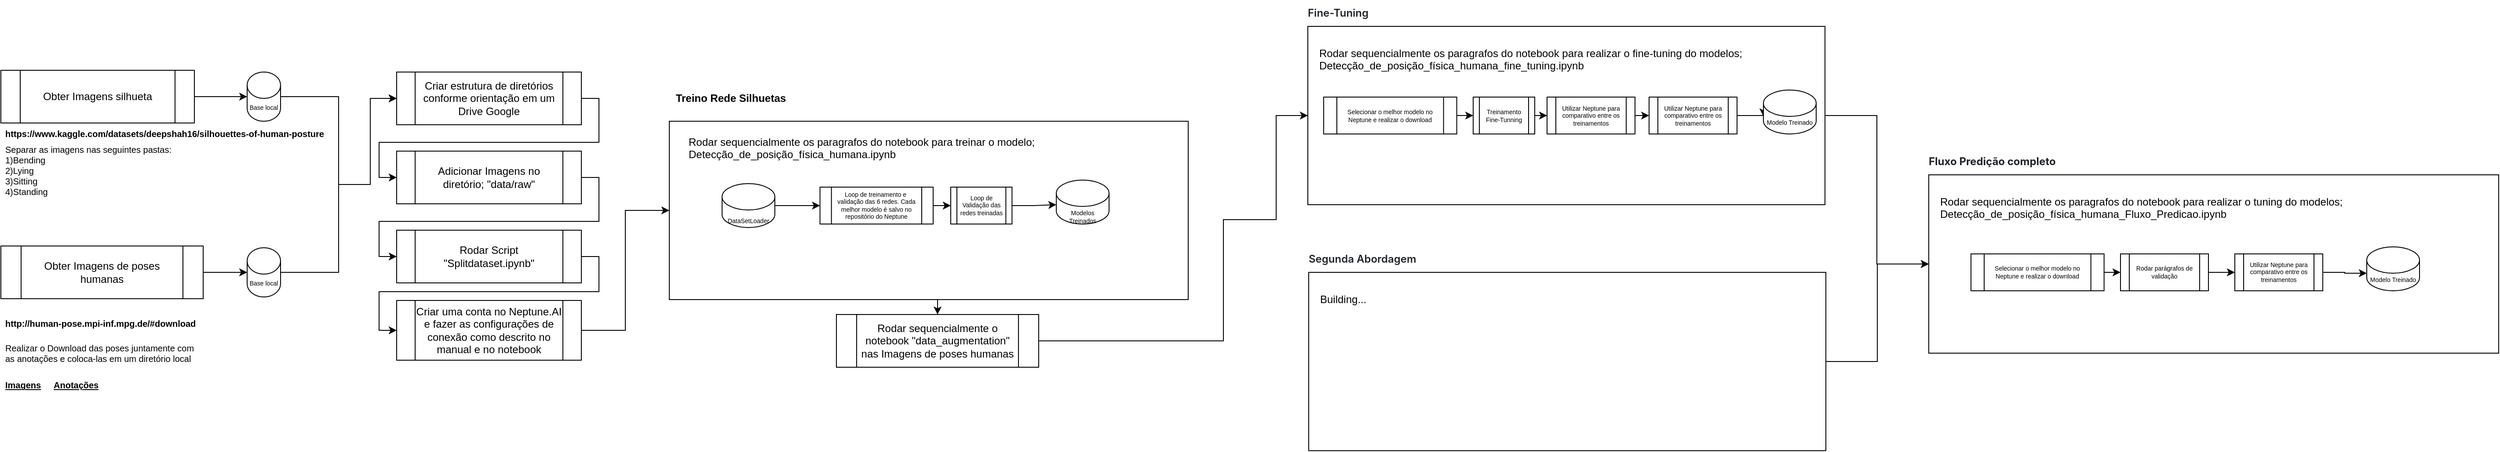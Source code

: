 <mxfile version="21.3.0" type="github" pages="2">
  <diagram id="-KC26STIBj3t9MYH2vu2" name="Workflow">
    <mxGraphModel dx="2171" dy="916" grid="1" gridSize="10" guides="1" tooltips="1" connect="1" arrows="1" fold="1" page="1" pageScale="1" pageWidth="850" pageHeight="1100" math="0" shadow="0">
      <root>
        <mxCell id="0" />
        <mxCell id="1" parent="0" />
        <mxCell id="8u5Newi8nys6xHAhAptd-28" style="edgeStyle=orthogonalEdgeStyle;rounded=0;orthogonalLoop=1;jettySize=auto;html=1;exitX=0.5;exitY=1;exitDx=0;exitDy=0;entryX=0.5;entryY=0;entryDx=0;entryDy=0;" edge="1" parent="1" source="8u5Newi8nys6xHAhAptd-10" target="8u5Newi8nys6xHAhAptd-14">
          <mxGeometry relative="1" as="geometry" />
        </mxCell>
        <mxCell id="8u5Newi8nys6xHAhAptd-10" value="" style="rounded=0;whiteSpace=wrap;html=1;" vertex="1" parent="1">
          <mxGeometry x="810" y="188" width="590" height="203" as="geometry" />
        </mxCell>
        <mxCell id="IXbX5ewmI5MATIdYdqmd-19" style="edgeStyle=orthogonalEdgeStyle;rounded=0;orthogonalLoop=1;jettySize=auto;html=1;exitX=1;exitY=0.5;exitDx=0;exitDy=0;" edge="1" parent="1" source="IXbX5ewmI5MATIdYdqmd-11" target="IXbX5ewmI5MATIdYdqmd-18">
          <mxGeometry relative="1" as="geometry" />
        </mxCell>
        <mxCell id="IXbX5ewmI5MATIdYdqmd-11" value="Obter Imagens silhueta" style="shape=process;whiteSpace=wrap;html=1;backgroundOutline=1;" vertex="1" parent="1">
          <mxGeometry x="50" y="130" width="220" height="60" as="geometry" />
        </mxCell>
        <mxCell id="IXbX5ewmI5MATIdYdqmd-12" value="&lt;h1 style=&quot;font-size: 10px;&quot;&gt;https://www.kaggle.com/datasets/deepshah16/silhouettes-of-human-posture&lt;br style=&quot;font-size: 10px;&quot;&gt;&lt;/h1&gt;&lt;div&gt;Separar as imagens nas seguintes pastas:&lt;/div&gt;&lt;div style=&quot;&quot;&gt;1)Bending&lt;/div&gt;&lt;div style=&quot;&quot;&gt;2)Lying&lt;/div&gt;&lt;div style=&quot;&quot;&gt;3)Sitting&lt;/div&gt;&lt;div style=&quot;&quot;&gt;4)Standing&lt;/div&gt;" style="text;html=1;strokeColor=none;fillColor=none;spacing=5;spacingTop=-20;whiteSpace=wrap;overflow=hidden;rounded=0;fontSize=10;" vertex="1" parent="1">
          <mxGeometry x="50" y="200" width="380" height="110" as="geometry" />
        </mxCell>
        <mxCell id="IXbX5ewmI5MATIdYdqmd-17" style="edgeStyle=orthogonalEdgeStyle;rounded=0;orthogonalLoop=1;jettySize=auto;html=1;entryX=0;entryY=0.5;entryDx=0;entryDy=0;entryPerimeter=0;" edge="1" parent="1" source="IXbX5ewmI5MATIdYdqmd-13" target="IXbX5ewmI5MATIdYdqmd-5">
          <mxGeometry relative="1" as="geometry" />
        </mxCell>
        <mxCell id="IXbX5ewmI5MATIdYdqmd-13" value="Obter Imagens de poses humanas" style="shape=process;whiteSpace=wrap;html=1;backgroundOutline=1;" vertex="1" parent="1">
          <mxGeometry x="50" y="330" width="230" height="60" as="geometry" />
        </mxCell>
        <mxCell id="IXbX5ewmI5MATIdYdqmd-14" value="&lt;h1 style=&quot;&quot;&gt;&lt;font style=&quot;font-size: 10px;&quot;&gt;http://human-pose.mpi-inf.mpg.de/#download&lt;/font&gt;&lt;/h1&gt;&lt;div style=&quot;&quot;&gt;Realizar o Download das poses juntamente com as anotações e coloca-las em um diretório local&lt;/div&gt;" style="text;html=1;strokeColor=none;fillColor=none;spacing=5;spacingTop=-20;whiteSpace=wrap;overflow=hidden;rounded=0;fontSize=10;" vertex="1" parent="1">
          <mxGeometry x="50" y="400" width="230" height="110" as="geometry" />
        </mxCell>
        <mxCell id="8u5Newi8nys6xHAhAptd-46" style="edgeStyle=orthogonalEdgeStyle;rounded=0;orthogonalLoop=1;jettySize=auto;html=1;exitX=1;exitY=0.5;exitDx=0;exitDy=0;entryX=0;entryY=0.5;entryDx=0;entryDy=0;" edge="1" parent="1" source="IXbX5ewmI5MATIdYdqmd-1" target="8u5Newi8nys6xHAhAptd-43">
          <mxGeometry relative="1" as="geometry" />
        </mxCell>
        <mxCell id="IXbX5ewmI5MATIdYdqmd-1" value="Loop de treinamento e&amp;nbsp; validação das 6 redes. Cada melhor modelo é salvo no repositório do Neptune" style="shape=process;whiteSpace=wrap;html=1;backgroundOutline=1;fontSize=7;" vertex="1" parent="1">
          <mxGeometry x="981.33" y="263" width="128.67" height="42" as="geometry" />
        </mxCell>
        <mxCell id="8u5Newi8nys6xHAhAptd-45" style="edgeStyle=orthogonalEdgeStyle;rounded=0;orthogonalLoop=1;jettySize=auto;html=1;exitX=1;exitY=0.5;exitDx=0;exitDy=0;exitPerimeter=0;entryX=0;entryY=0.5;entryDx=0;entryDy=0;" edge="1" parent="1" source="IXbX5ewmI5MATIdYdqmd-3" target="IXbX5ewmI5MATIdYdqmd-1">
          <mxGeometry relative="1" as="geometry" />
        </mxCell>
        <mxCell id="IXbX5ewmI5MATIdYdqmd-3" value="&lt;br&gt;DataSetLoader" style="shape=cylinder3;whiteSpace=wrap;html=1;boundedLbl=1;backgroundOutline=1;size=15;fontSize=7;" vertex="1" parent="1">
          <mxGeometry x="870" y="259" width="60" height="50" as="geometry" />
        </mxCell>
        <mxCell id="8u5Newi8nys6xHAhAptd-7" style="edgeStyle=orthogonalEdgeStyle;rounded=0;orthogonalLoop=1;jettySize=auto;html=1;entryX=0;entryY=0.5;entryDx=0;entryDy=0;" edge="1" parent="1" source="IXbX5ewmI5MATIdYdqmd-5" target="IXbX5ewmI5MATIdYdqmd-21">
          <mxGeometry relative="1" as="geometry">
            <Array as="points">
              <mxPoint x="434" y="360" />
              <mxPoint x="434" y="260" />
              <mxPoint x="470" y="260" />
              <mxPoint x="470" y="162" />
            </Array>
          </mxGeometry>
        </mxCell>
        <mxCell id="IXbX5ewmI5MATIdYdqmd-5" value="Base local" style="shape=cylinder3;whiteSpace=wrap;html=1;boundedLbl=1;backgroundOutline=1;size=15;fontSize=7;" vertex="1" parent="1">
          <mxGeometry x="330" y="332" width="38" height="56" as="geometry" />
        </mxCell>
        <mxCell id="8u5Newi8nys6xHAhAptd-6" style="edgeStyle=orthogonalEdgeStyle;rounded=0;orthogonalLoop=1;jettySize=auto;html=1;entryX=0;entryY=0.5;entryDx=0;entryDy=0;" edge="1" parent="1" source="IXbX5ewmI5MATIdYdqmd-18" target="IXbX5ewmI5MATIdYdqmd-21">
          <mxGeometry relative="1" as="geometry">
            <Array as="points">
              <mxPoint x="434" y="160" />
              <mxPoint x="434" y="260" />
              <mxPoint x="470" y="260" />
              <mxPoint x="470" y="162" />
            </Array>
          </mxGeometry>
        </mxCell>
        <mxCell id="IXbX5ewmI5MATIdYdqmd-18" value="Base local" style="shape=cylinder3;whiteSpace=wrap;html=1;boundedLbl=1;backgroundOutline=1;size=15;fontSize=7;" vertex="1" parent="1">
          <mxGeometry x="330" y="132" width="38" height="56" as="geometry" />
        </mxCell>
        <mxCell id="8u5Newi8nys6xHAhAptd-8" style="edgeStyle=orthogonalEdgeStyle;rounded=0;orthogonalLoop=1;jettySize=auto;html=1;exitX=1;exitY=0.5;exitDx=0;exitDy=0;entryX=0;entryY=0.5;entryDx=0;entryDy=0;" edge="1" parent="1" source="IXbX5ewmI5MATIdYdqmd-21" target="IXbX5ewmI5MATIdYdqmd-24">
          <mxGeometry relative="1" as="geometry" />
        </mxCell>
        <UserObject label="Criar estrutura de diretórios conforme orientação em um Drive Google" link="https://github.com/OctavioGuaschi/IA901-2023S1/blob/main/templates/ia901-E2-instrucoes.md" linkTarget="_blank" id="IXbX5ewmI5MATIdYdqmd-21">
          <mxCell style="shape=process;whiteSpace=wrap;html=1;backgroundOutline=1;" vertex="1" parent="1">
            <mxGeometry x="500" y="132" width="210" height="60" as="geometry" />
          </mxCell>
        </UserObject>
        <mxCell id="8u5Newi8nys6xHAhAptd-9" style="edgeStyle=orthogonalEdgeStyle;rounded=0;orthogonalLoop=1;jettySize=auto;html=1;exitX=1;exitY=0.5;exitDx=0;exitDy=0;entryX=0;entryY=0.5;entryDx=0;entryDy=0;" edge="1" parent="1" source="IXbX5ewmI5MATIdYdqmd-24" target="8u5Newi8nys6xHAhAptd-4">
          <mxGeometry relative="1" as="geometry" />
        </mxCell>
        <UserObject label="Adicionar Imagens no diretório; &quot;data/raw&quot;" link="https://github.com/OctavioGuaschi/IA901-2023S1/blob/main/templates/ia901-E2-instrucoes.md" linkTarget="_blank" id="IXbX5ewmI5MATIdYdqmd-24">
          <mxCell style="shape=process;whiteSpace=wrap;html=1;backgroundOutline=1;" vertex="1" parent="1">
            <mxGeometry x="500" y="222" width="210" height="60" as="geometry" />
          </mxCell>
        </UserObject>
        <UserObject label="&lt;h1 style=&quot;&quot;&gt;&lt;span style=&quot;font-size: 10px;&quot;&gt;&lt;u&gt;Imagens&lt;/u&gt;&lt;/span&gt;&lt;/h1&gt;" link="https://datasets.d2.mpi-inf.mpg.de/andriluka14cvpr/mpii_human_pose_v1.tar.gz" linkTarget="_blank" id="8u5Newi8nys6xHAhAptd-1">
          <mxCell style="text;html=1;strokeColor=none;fillColor=none;spacing=5;spacingTop=-20;whiteSpace=wrap;overflow=hidden;rounded=0;fontSize=10;" vertex="1" parent="1">
            <mxGeometry x="50" y="470" width="50" height="30" as="geometry" />
          </mxCell>
        </UserObject>
        <UserObject label="&lt;h1 style=&quot;&quot;&gt;&lt;span style=&quot;font-size: 10px;&quot;&gt;&lt;u&gt;Anotações&lt;/u&gt;&lt;/span&gt;&lt;/h1&gt;" link="https://datasets.d2.mpi-inf.mpg.de/andriluka14cvpr/mpii_human_pose_v1_u12_2.zip" linkTarget="_blank" id="8u5Newi8nys6xHAhAptd-2">
          <mxCell style="text;html=1;strokeColor=none;fillColor=none;spacing=5;spacingTop=-20;whiteSpace=wrap;overflow=hidden;rounded=0;fontSize=10;" vertex="1" parent="1">
            <mxGeometry x="105" y="470" width="60" height="30" as="geometry" />
          </mxCell>
        </UserObject>
        <mxCell id="8u5Newi8nys6xHAhAptd-12" style="edgeStyle=orthogonalEdgeStyle;rounded=0;orthogonalLoop=1;jettySize=auto;html=1;entryX=0;entryY=0.5;entryDx=0;entryDy=0;exitX=1;exitY=0.5;exitDx=0;exitDy=0;" edge="1" parent="1" source="8u5Newi8nys6xHAhAptd-32" target="8u5Newi8nys6xHAhAptd-10">
          <mxGeometry relative="1" as="geometry">
            <mxPoint x="880" y="270" as="targetPoint" />
          </mxGeometry>
        </mxCell>
        <mxCell id="8u5Newi8nys6xHAhAptd-33" style="edgeStyle=orthogonalEdgeStyle;rounded=0;orthogonalLoop=1;jettySize=auto;html=1;entryX=0;entryY=0.5;entryDx=0;entryDy=0;exitX=1;exitY=0.5;exitDx=0;exitDy=0;" edge="1" parent="1" source="8u5Newi8nys6xHAhAptd-4" target="8u5Newi8nys6xHAhAptd-32">
          <mxGeometry relative="1" as="geometry">
            <Array as="points">
              <mxPoint x="730" y="342" />
              <mxPoint x="730" y="382" />
              <mxPoint x="480" y="382" />
              <mxPoint x="480" y="426" />
            </Array>
          </mxGeometry>
        </mxCell>
        <UserObject label="Rodar Script &quot;Splitdataset.ipynb&quot;" link="https://github.com/OctavioGuaschi/IA901-2023S1/blob/main/projetos/Human_physical_position_detection/notebooks/Splitdataset.ipynb" id="8u5Newi8nys6xHAhAptd-4">
          <mxCell style="shape=process;whiteSpace=wrap;html=1;backgroundOutline=1;" vertex="1" parent="1">
            <mxGeometry x="500" y="312" width="210" height="60" as="geometry" />
          </mxCell>
        </UserObject>
        <mxCell id="8u5Newi8nys6xHAhAptd-11" value="Rodar sequencialmente os paragrafos do notebook para treinar o modelo; Detecção_de_posição_física_humana.ipynb" style="text;whiteSpace=wrap;html=1;" vertex="1" parent="1">
          <mxGeometry x="830" y="198" width="420" height="40" as="geometry" />
        </mxCell>
        <mxCell id="8u5Newi8nys6xHAhAptd-65" style="edgeStyle=orthogonalEdgeStyle;rounded=0;orthogonalLoop=1;jettySize=auto;html=1;exitX=1;exitY=0.5;exitDx=0;exitDy=0;entryX=0;entryY=0.5;entryDx=0;entryDy=0;" edge="1" parent="1" source="8u5Newi8nys6xHAhAptd-14" target="8u5Newi8nys6xHAhAptd-19">
          <mxGeometry relative="1" as="geometry">
            <Array as="points">
              <mxPoint x="1440" y="438" />
              <mxPoint x="1440" y="300" />
              <mxPoint x="1500" y="300" />
              <mxPoint x="1500" y="181" />
            </Array>
          </mxGeometry>
        </mxCell>
        <mxCell id="8u5Newi8nys6xHAhAptd-14" value="Rodar sequencialmente o notebook &quot;data_augmentation&quot; nas Imagens de poses humanas" style="shape=process;whiteSpace=wrap;html=1;backgroundOutline=1;" vertex="1" parent="1">
          <mxGeometry x="1000" y="408" width="230" height="60" as="geometry" />
        </mxCell>
        <mxCell id="8u5Newi8nys6xHAhAptd-64" style="edgeStyle=orthogonalEdgeStyle;rounded=0;orthogonalLoop=1;jettySize=auto;html=1;exitX=1;exitY=0.5;exitDx=0;exitDy=0;entryX=0;entryY=0.5;entryDx=0;entryDy=0;" edge="1" parent="1" source="8u5Newi8nys6xHAhAptd-19" target="8u5Newi8nys6xHAhAptd-52">
          <mxGeometry relative="1" as="geometry" />
        </mxCell>
        <mxCell id="8u5Newi8nys6xHAhAptd-19" value="" style="rounded=0;whiteSpace=wrap;html=1;" vertex="1" parent="1">
          <mxGeometry x="1536" y="80" width="588" height="203" as="geometry" />
        </mxCell>
        <mxCell id="8u5Newi8nys6xHAhAptd-38" style="edgeStyle=orthogonalEdgeStyle;rounded=0;orthogonalLoop=1;jettySize=auto;html=1;exitX=1;exitY=0.5;exitDx=0;exitDy=0;entryX=0;entryY=0.5;entryDx=0;entryDy=0;" edge="1" parent="1" source="8u5Newi8nys6xHAhAptd-20" target="8u5Newi8nys6xHAhAptd-21">
          <mxGeometry relative="1" as="geometry" />
        </mxCell>
        <mxCell id="8u5Newi8nys6xHAhAptd-20" value="Selecionar o melhor modelo no Neptune e realizar o download" style="shape=process;whiteSpace=wrap;html=1;backgroundOutline=1;fontSize=7;" vertex="1" parent="1">
          <mxGeometry x="1554" y="160.5" width="151.33" height="42" as="geometry" />
        </mxCell>
        <mxCell id="8u5Newi8nys6xHAhAptd-39" style="edgeStyle=orthogonalEdgeStyle;rounded=0;orthogonalLoop=1;jettySize=auto;html=1;exitX=1;exitY=0.5;exitDx=0;exitDy=0;entryX=0;entryY=0.5;entryDx=0;entryDy=0;" edge="1" parent="1" source="8u5Newi8nys6xHAhAptd-21" target="8u5Newi8nys6xHAhAptd-36">
          <mxGeometry relative="1" as="geometry" />
        </mxCell>
        <mxCell id="8u5Newi8nys6xHAhAptd-21" value="Treinamento Fine-Tunning" style="shape=process;whiteSpace=wrap;html=1;backgroundOutline=1;fontSize=7;" vertex="1" parent="1">
          <mxGeometry x="1724" y="160.5" width="70" height="42" as="geometry" />
        </mxCell>
        <mxCell id="8u5Newi8nys6xHAhAptd-27" value="Rodar sequencialmente os paragrafos do notebook para realizar o fine-tuning do modelos;&amp;nbsp;&lt;br&gt;Detecção_de_posição_física_humana_fine_tuning.ipynb" style="text;whiteSpace=wrap;html=1;" vertex="1" parent="1">
          <mxGeometry x="1547" y="96.5" width="540" height="40" as="geometry" />
        </mxCell>
        <mxCell id="8u5Newi8nys6xHAhAptd-31" value="&lt;b&gt;Treino Rede Silhuetas&lt;/b&gt;" style="text;html=1;strokeColor=none;fillColor=none;align=center;verticalAlign=middle;whiteSpace=wrap;rounded=0;" vertex="1" parent="1">
          <mxGeometry x="810" y="147" width="140" height="30" as="geometry" />
        </mxCell>
        <UserObject label="Criar uma conta no Neptune.AI e fazer as configurações de conexão como descrito no manual e no notebook" link="https://docs.neptune.ai/integrations/pytorch/" id="8u5Newi8nys6xHAhAptd-32">
          <mxCell style="shape=process;whiteSpace=wrap;html=1;backgroundOutline=1;" vertex="1" parent="1">
            <mxGeometry x="500" y="392" width="210" height="68" as="geometry" />
          </mxCell>
        </UserObject>
        <mxCell id="8u5Newi8nys6xHAhAptd-34" value="&lt;span style=&quot;background-color: rgb(255, 255, 255); color: rgb(31, 35, 40); font-family: -apple-system, &amp;quot;system-ui&amp;quot;, &amp;quot;Segoe UI&amp;quot;, &amp;quot;Noto Sans&amp;quot;, Helvetica, Arial, sans-serif, &amp;quot;Apple Color Emoji&amp;quot;, &amp;quot;Segoe UI Emoji&amp;quot;; font-weight: var(--base-text-weight-semibold, 600);&quot;&gt;Fine-Tuning&amp;nbsp;&lt;/span&gt;" style="text;html=1;strokeColor=none;fillColor=none;align=left;verticalAlign=middle;whiteSpace=wrap;rounded=0;" vertex="1" parent="1">
          <mxGeometry x="1534" y="50" width="90" height="30" as="geometry" />
        </mxCell>
        <mxCell id="8u5Newi8nys6xHAhAptd-40" style="edgeStyle=orthogonalEdgeStyle;rounded=0;orthogonalLoop=1;jettySize=auto;html=1;exitX=1;exitY=0.5;exitDx=0;exitDy=0;entryX=0;entryY=0.5;entryDx=0;entryDy=0;" edge="1" parent="1" source="8u5Newi8nys6xHAhAptd-36" target="8u5Newi8nys6xHAhAptd-37">
          <mxGeometry relative="1" as="geometry" />
        </mxCell>
        <mxCell id="8u5Newi8nys6xHAhAptd-36" value="Utilizar Neptune para comparativo entre os treinamentos" style="shape=process;whiteSpace=wrap;html=1;backgroundOutline=1;fontSize=7;" vertex="1" parent="1">
          <mxGeometry x="1808" y="160.5" width="100" height="42" as="geometry" />
        </mxCell>
        <mxCell id="8u5Newi8nys6xHAhAptd-50" style="edgeStyle=orthogonalEdgeStyle;rounded=0;orthogonalLoop=1;jettySize=auto;html=1;exitX=1;exitY=0.5;exitDx=0;exitDy=0;entryX=0;entryY=0;entryDx=0;entryDy=30;entryPerimeter=0;" edge="1" parent="1" source="8u5Newi8nys6xHAhAptd-37" target="8u5Newi8nys6xHAhAptd-49">
          <mxGeometry relative="1" as="geometry" />
        </mxCell>
        <mxCell id="8u5Newi8nys6xHAhAptd-37" value="Utilizar Neptune para comparativo entre os treinamentos" style="shape=process;whiteSpace=wrap;html=1;backgroundOutline=1;fontSize=7;" vertex="1" parent="1">
          <mxGeometry x="1924" y="160.5" width="100" height="42" as="geometry" />
        </mxCell>
        <mxCell id="8u5Newi8nys6xHAhAptd-47" style="edgeStyle=orthogonalEdgeStyle;rounded=0;orthogonalLoop=1;jettySize=auto;html=1;exitX=1;exitY=0.5;exitDx=0;exitDy=0;" edge="1" parent="1" source="8u5Newi8nys6xHAhAptd-43">
          <mxGeometry relative="1" as="geometry">
            <mxPoint x="1250.0" y="283" as="targetPoint" />
          </mxGeometry>
        </mxCell>
        <mxCell id="8u5Newi8nys6xHAhAptd-43" value="Loop de Validação das redes treinadas" style="shape=process;whiteSpace=wrap;html=1;backgroundOutline=1;fontSize=7;" vertex="1" parent="1">
          <mxGeometry x="1129.997" y="263" width="69.667" height="42" as="geometry" />
        </mxCell>
        <mxCell id="8u5Newi8nys6xHAhAptd-48" value="&lt;br&gt;Modelos Treinados" style="shape=cylinder3;whiteSpace=wrap;html=1;boundedLbl=1;backgroundOutline=1;size=15;fontSize=7;" vertex="1" parent="1">
          <mxGeometry x="1250" y="255" width="60" height="50" as="geometry" />
        </mxCell>
        <mxCell id="8u5Newi8nys6xHAhAptd-49" value="Modelo Treinado" style="shape=cylinder3;whiteSpace=wrap;html=1;boundedLbl=1;backgroundOutline=1;size=15;fontSize=7;" vertex="1" parent="1">
          <mxGeometry x="2054" y="152.5" width="60" height="50" as="geometry" />
        </mxCell>
        <mxCell id="8u5Newi8nys6xHAhAptd-52" value="" style="rounded=0;whiteSpace=wrap;html=1;" vertex="1" parent="1">
          <mxGeometry x="2242" y="249" width="648" height="203" as="geometry" />
        </mxCell>
        <mxCell id="8u5Newi8nys6xHAhAptd-53" style="edgeStyle=orthogonalEdgeStyle;rounded=0;orthogonalLoop=1;jettySize=auto;html=1;exitX=1;exitY=0.5;exitDx=0;exitDy=0;entryX=0;entryY=0.5;entryDx=0;entryDy=0;" edge="1" parent="1" source="8u5Newi8nys6xHAhAptd-54">
          <mxGeometry relative="1" as="geometry">
            <mxPoint x="2460" y="360" as="targetPoint" />
          </mxGeometry>
        </mxCell>
        <mxCell id="8u5Newi8nys6xHAhAptd-54" value="Selecionar o melhor modelo no Neptune e realizar o download" style="shape=process;whiteSpace=wrap;html=1;backgroundOutline=1;fontSize=7;" vertex="1" parent="1">
          <mxGeometry x="2290" y="339" width="151.33" height="42" as="geometry" />
        </mxCell>
        <mxCell id="8u5Newi8nys6xHAhAptd-57" value="Rodar sequencialmente os paragrafos do notebook para realizar o tuning do modelos;&amp;nbsp;&lt;br&gt;Detecção_de_posição_física_humana_Fluxo_Predicao.ipynb" style="text;whiteSpace=wrap;html=1;" vertex="1" parent="1">
          <mxGeometry x="2253" y="265.5" width="540" height="40" as="geometry" />
        </mxCell>
        <mxCell id="8u5Newi8nys6xHAhAptd-58" value="&lt;font face=&quot;-apple-system, system-ui, Segoe UI, Noto Sans, Helvetica, Arial, sans-serif, Apple Color Emoji, Segoe UI Emoji&quot; color=&quot;#1f2328&quot;&gt;&lt;span style=&quot;background-color: rgb(255, 255, 255);&quot;&gt;&lt;b&gt;Fluxo Predição completo&lt;/b&gt;&lt;/span&gt;&lt;/font&gt;" style="text;html=1;strokeColor=none;fillColor=none;align=left;verticalAlign=middle;whiteSpace=wrap;rounded=0;" vertex="1" parent="1">
          <mxGeometry x="2240" y="219" width="160" height="30" as="geometry" />
        </mxCell>
        <mxCell id="8u5Newi8nys6xHAhAptd-59" style="edgeStyle=orthogonalEdgeStyle;rounded=0;orthogonalLoop=1;jettySize=auto;html=1;exitX=1;exitY=0.5;exitDx=0;exitDy=0;entryX=0;entryY=0.5;entryDx=0;entryDy=0;" edge="1" parent="1" source="8u5Newi8nys6xHAhAptd-60" target="8u5Newi8nys6xHAhAptd-62">
          <mxGeometry relative="1" as="geometry" />
        </mxCell>
        <mxCell id="8u5Newi8nys6xHAhAptd-60" value="Rodar parágrafos de validação" style="shape=process;whiteSpace=wrap;html=1;backgroundOutline=1;fontSize=7;" vertex="1" parent="1">
          <mxGeometry x="2460" y="339" width="100" height="42" as="geometry" />
        </mxCell>
        <mxCell id="8u5Newi8nys6xHAhAptd-61" style="edgeStyle=orthogonalEdgeStyle;rounded=0;orthogonalLoop=1;jettySize=auto;html=1;exitX=1;exitY=0.5;exitDx=0;exitDy=0;entryX=0;entryY=0;entryDx=0;entryDy=30;entryPerimeter=0;" edge="1" parent="1" source="8u5Newi8nys6xHAhAptd-62" target="8u5Newi8nys6xHAhAptd-63">
          <mxGeometry relative="1" as="geometry" />
        </mxCell>
        <mxCell id="8u5Newi8nys6xHAhAptd-62" value="Utilizar Neptune para comparativo entre os treinamentos" style="shape=process;whiteSpace=wrap;html=1;backgroundOutline=1;fontSize=7;" vertex="1" parent="1">
          <mxGeometry x="2590" y="339" width="100" height="42" as="geometry" />
        </mxCell>
        <mxCell id="8u5Newi8nys6xHAhAptd-63" value="Modelo Treinado" style="shape=cylinder3;whiteSpace=wrap;html=1;boundedLbl=1;backgroundOutline=1;size=15;fontSize=7;" vertex="1" parent="1">
          <mxGeometry x="2740" y="331" width="60" height="50" as="geometry" />
        </mxCell>
        <mxCell id="8u5Newi8nys6xHAhAptd-79" style="edgeStyle=orthogonalEdgeStyle;rounded=0;orthogonalLoop=1;jettySize=auto;html=1;exitX=1;exitY=0.5;exitDx=0;exitDy=0;" edge="1" parent="1" source="8u5Newi8nys6xHAhAptd-67" target="8u5Newi8nys6xHAhAptd-52">
          <mxGeometry relative="1" as="geometry" />
        </mxCell>
        <mxCell id="8u5Newi8nys6xHAhAptd-67" value="" style="rounded=0;whiteSpace=wrap;html=1;" vertex="1" parent="1">
          <mxGeometry x="1537" y="360" width="588" height="203" as="geometry" />
        </mxCell>
        <mxCell id="8u5Newi8nys6xHAhAptd-72" value="Building..." style="text;whiteSpace=wrap;html=1;" vertex="1" parent="1">
          <mxGeometry x="1548" y="376.5" width="540" height="40" as="geometry" />
        </mxCell>
        <mxCell id="8u5Newi8nys6xHAhAptd-73" value="&lt;span style=&quot;background-color: rgb(255, 255, 255); color: rgb(31, 35, 40); font-family: -apple-system, &amp;quot;system-ui&amp;quot;, &amp;quot;Segoe UI&amp;quot;, &amp;quot;Noto Sans&amp;quot;, Helvetica, Arial, sans-serif, &amp;quot;Apple Color Emoji&amp;quot;, &amp;quot;Segoe UI Emoji&amp;quot;; font-weight: var(--base-text-weight-semibold, 600);&quot;&gt;Segunda Abordagem&lt;/span&gt;" style="text;html=1;strokeColor=none;fillColor=none;align=left;verticalAlign=middle;whiteSpace=wrap;rounded=0;" vertex="1" parent="1">
          <mxGeometry x="1535" y="330" width="145" height="30" as="geometry" />
        </mxCell>
      </root>
    </mxGraphModel>
  </diagram>
  <diagram name="Page-1" id="c7558073-3199-34d8-9f00-42111426c3f3">
    <mxGraphModel dx="954" dy="561" grid="1" gridSize="10" guides="1" tooltips="1" connect="1" arrows="1" fold="1" page="1" pageScale="1" pageWidth="826" pageHeight="1169" background="none" math="0" shadow="0">
      <root>
        <mxCell id="0" />
        <mxCell id="1" parent="0" />
        <mxCell id="2" value="&lt;p style=&quot;margin: 0px; margin-top: 4px; text-align: center; text-decoration: underline;&quot;&gt;&lt;strong&gt;Process 1&lt;br /&gt;&lt;/strong&gt;&lt;/p&gt;&lt;hr /&gt;&lt;p style=&quot;margin: 0px; margin-left: 8px;&quot;&gt;System Study&lt;/p&gt;&lt;p style=&quot;margin: 0px; margin-left: 8px;&quot;&gt;Preparation&lt;/p&gt;" style="verticalAlign=middle;align=center;overflow=fill;fontSize=12;fontFamily=Helvetica;html=1;rounded=1;fontStyle=1;strokeWidth=3;fillColor=#E6FFCC" parent="1" vertex="1">
          <mxGeometry x="236" y="236" width="110" height="90" as="geometry" />
        </mxCell>
        <mxCell id="3" value="Engineering" style="whiteSpace=wrap;align=center;verticalAlign=middle;fontStyle=1;strokeWidth=3;fillColor=#FFFFCC" parent="1" vertex="1">
          <mxGeometry x="246" y="126" width="90" height="60" as="geometry" />
        </mxCell>
        <mxCell id="4" value="Investors" style="whiteSpace=wrap;align=center;verticalAlign=middle;fontStyle=1;strokeWidth=3;fillColor=#FFFFCC" parent="1" vertex="1">
          <mxGeometry x="40" y="251" width="90" height="60" as="geometry" />
        </mxCell>
        <mxCell id="5" value="ON-DEMAND SYSTEM DEVELOPMENT" style="shape=process;whiteSpace=wrap;align=center;verticalAlign=middle;size=0.048;fontStyle=1;strokeWidth=3;fillColor=#FFCCCC" parent="1" vertex="1">
          <mxGeometry x="201.0" y="391" width="400" height="50" as="geometry" />
        </mxCell>
        <mxCell id="6" value="&lt;p style=&quot;margin: 0px; margin-top: 4px; text-align: center; text-decoration: underline;&quot;&gt;&lt;strong&gt;Process 2&lt;br /&gt;&lt;/strong&gt;&lt;/p&gt;&lt;hr /&gt;&lt;p style=&quot;margin: 0px; margin-left: 8px;&quot;&gt;System Analysis&lt;/p&gt;" style="verticalAlign=middle;align=center;overflow=fill;fontSize=12;fontFamily=Helvetica;html=1;rounded=1;fontStyle=1;strokeWidth=3;fillColor=#E6FFCC" parent="1" vertex="1">
          <mxGeometry x="390" y="146" width="110" height="90" as="geometry" />
        </mxCell>
        <mxCell id="7" value="&lt;p style=&quot;margin: 0px; margin-top: 4px; text-align: center; text-decoration: underline;&quot;&gt;&lt;strong&gt;&lt;strong&gt;Process&lt;/strong&gt; 3&lt;br /&gt;&lt;/strong&gt;&lt;/p&gt;&lt;hr /&gt;&lt;p style=&quot;margin: 0px; margin-left: 8px;&quot;&gt;List Possible&lt;/p&gt;&lt;p style=&quot;margin: 0px; margin-left: 8px;&quot;&gt;System Solutions&lt;/p&gt;" style="verticalAlign=middle;align=center;overflow=fill;fontSize=12;fontFamily=Helvetica;html=1;rounded=1;fontStyle=1;strokeWidth=3;fillColor=#E6FFCC" parent="1" vertex="1">
          <mxGeometry x="681" y="371" width="110" height="90" as="geometry" />
        </mxCell>
        <mxCell id="8" value="&lt;p style=&quot;margin: 0px; margin-top: 4px; text-align: center; text-decoration: underline;&quot;&gt;&lt;strong&gt;&lt;strong&gt;Process&lt;/strong&gt; 4&lt;br /&gt;&lt;/strong&gt;&lt;/p&gt;&lt;hr /&gt;&lt;p style=&quot;margin: 0px; margin-left: 8px;&quot;&gt;Detail Chosen&lt;/p&gt;&lt;p style=&quot;margin: 0px; margin-left: 8px;&quot;&gt;Solution&lt;/p&gt;" style="verticalAlign=middle;align=center;overflow=fill;fontSize=12;fontFamily=Helvetica;html=1;rounded=1;fontStyle=1;strokeWidth=3;fillColor=#E6FFCC" parent="1" vertex="1">
          <mxGeometry x="560" y="241" width="110" height="90" as="geometry" />
        </mxCell>
        <mxCell id="9" value="&lt;p style=&quot;margin: 0px; margin-top: 4px; text-align: center; text-decoration: underline;&quot;&gt;&lt;strong&gt;&lt;strong&gt;Process&lt;/strong&gt; 5&lt;br /&gt;&lt;/strong&gt;&lt;/p&gt;&lt;hr /&gt;&lt;p style=&quot;margin: 0px; margin-left: 8px;&quot;&gt;New System&lt;/p&gt;&lt;p style=&quot;margin: 0px; margin-left: 8px;&quot;&gt;Design&lt;/p&gt;" style="verticalAlign=middle;align=center;overflow=fill;fontSize=12;fontFamily=Helvetica;html=1;rounded=1;fontStyle=1;strokeWidth=3;fillColor=#E6FFCC" parent="1" vertex="1">
          <mxGeometry x="540" y="510" width="110" height="90" as="geometry" />
        </mxCell>
        <mxCell id="10" value="&lt;p style=&quot;margin: 0px; margin-top: 4px; text-align: center; text-decoration: underline;&quot;&gt;&lt;strong&gt;&lt;strong&gt;Process&lt;/strong&gt; 6&lt;br /&gt;&lt;/strong&gt;&lt;/p&gt;&lt;hr /&gt;&lt;p style=&quot;margin: 0px; margin-left: 8px;&quot;&gt;New&lt;/p&gt;&lt;p style=&quot;margin: 0px; margin-left: 8px;&quot;&gt;System&lt;/p&gt;&lt;p style=&quot;margin: 0px; margin-left: 8px;&quot;&gt;Construction&lt;/p&gt;" style="verticalAlign=middle;align=center;overflow=fill;fontSize=12;fontFamily=Helvetica;html=1;rounded=1;fontStyle=1;strokeWidth=3;fillColor=#E6FFCC" parent="1" vertex="1">
          <mxGeometry x="188.5" y="510" width="110" height="90" as="geometry" />
        </mxCell>
        <mxCell id="12" value="Management" style="whiteSpace=wrap;align=center;verticalAlign=middle;fontStyle=1;strokeWidth=3;fillColor=#FFFFCC" parent="1" vertex="1">
          <mxGeometry x="691" y="60.0" width="90" height="60" as="geometry" />
        </mxCell>
        <mxCell id="13" value="Management" style="whiteSpace=wrap;align=center;verticalAlign=middle;fontStyle=1;strokeWidth=3;fillColor=#FFFFCC" parent="1" vertex="1">
          <mxGeometry x="353.5" y="650" width="90" height="60" as="geometry" />
        </mxCell>
        <mxCell id="14" value="Engineering" style="whiteSpace=wrap;align=center;verticalAlign=middle;fontStyle=1;strokeWidth=3;fillColor=#FFFFCC" parent="1" vertex="1">
          <mxGeometry x="35.0" y="525.0" width="90" height="60" as="geometry" />
        </mxCell>
        <mxCell id="15" value="Vendors" style="whiteSpace=wrap;align=center;verticalAlign=middle;fontStyle=1;strokeWidth=3;fillColor=#FFFFCC" parent="1" vertex="1">
          <mxGeometry x="550.0" y="650" width="90" height="60" as="geometry" />
        </mxCell>
        <mxCell id="36" value="" style="edgeStyle=none;noEdgeStyle=1;strokeColor=#990000;strokeWidth=2" parent="1" source="3" target="2" edge="1">
          <mxGeometry width="100" height="100" relative="1" as="geometry">
            <mxPoint x="20" y="250" as="sourcePoint" />
            <mxPoint x="120" y="150" as="targetPoint" />
          </mxGeometry>
        </mxCell>
        <mxCell id="37" value="" style="edgeStyle=none;noEdgeStyle=1;strokeColor=#990000;strokeWidth=2" parent="1" source="4" target="2" edge="1">
          <mxGeometry width="100" height="100" relative="1" as="geometry">
            <mxPoint x="280" y="190" as="sourcePoint" />
            <mxPoint x="380" y="90" as="targetPoint" />
          </mxGeometry>
        </mxCell>
        <mxCell id="11" value="&lt;p style=&quot;margin: 0px; margin-top: 4px; text-align: center; text-decoration: underline;&quot;&gt;&lt;strong&gt;&lt;strong&gt;Process&lt;/strong&gt; 7&lt;br /&gt;&lt;/strong&gt;&lt;/p&gt;&lt;hr /&gt;&lt;p style=&quot;margin: 0px; margin-left: 8px;&quot;&gt;New System&lt;/p&gt;&lt;p style=&quot;margin: 0px; margin-left: 8px;&quot;&gt;Startup and&lt;/p&gt;&lt;p style=&quot;margin: 0px; margin-left: 8px;&quot;&gt;Testing&lt;/p&gt;" style="verticalAlign=middle;align=center;overflow=fill;fontSize=12;fontFamily=Helvetica;html=1;rounded=1;fontStyle=1;strokeWidth=3;fillColor=#E6FFCC" parent="1" vertex="1">
          <mxGeometry x="343.5" y="510" width="110" height="90" as="geometry" />
        </mxCell>
        <mxCell id="51" value="" style="endArrow=none;noEdgeStyle=1;strokeColor=#990000;strokeWidth=2" parent="1" source="9" target="11" edge="1">
          <mxGeometry relative="1" as="geometry">
            <mxPoint x="205.008" y="481" as="sourcePoint" />
            <mxPoint x="400.328" y="650" as="targetPoint" />
          </mxGeometry>
        </mxCell>
        <mxCell id="52" value="Desired &#xa;functionality" style="text;spacingTop=-5;align=center" parent="1" vertex="1">
          <mxGeometry x="165" y="251" width="30" height="20" as="geometry" />
        </mxCell>
        <mxCell id="53" value="Desired &#xa;functionality" style="text;spacingTop=-5;align=center" parent="1" vertex="1">
          <mxGeometry x="241" y="196" width="30" height="20" as="geometry" />
        </mxCell>
        <mxCell id="54" value="Documentation&#xa;from similar projects" style="text;spacingTop=-5;align=center" parent="1" vertex="1">
          <mxGeometry x="186" y="341" width="30" height="20" as="geometry" />
        </mxCell>
        <mxCell id="55" value="" style="edgeStyle=elbowEdgeStyle;elbow=horizontal;strokeColor=#990000;strokeWidth=2" parent="1" source="5" target="2" edge="1">
          <mxGeometry width="100" height="100" relative="1" as="geometry">
            <mxPoint x="50" y="530" as="sourcePoint" />
            <mxPoint x="150" y="430" as="targetPoint" />
            <Array as="points">
              <mxPoint x="260" y="370" />
            </Array>
          </mxGeometry>
        </mxCell>
        <mxCell id="56" value="" style="edgeStyle=elbowEdgeStyle;elbow=horizontal;strokeColor=#990000;strokeWidth=2" parent="1" source="2" target="5" edge="1">
          <mxGeometry width="100" height="100" relative="1" as="geometry">
            <mxPoint x="50" y="500" as="sourcePoint" />
            <mxPoint x="150" y="400" as="targetPoint" />
            <Array as="points">
              <mxPoint x="280" y="360" />
            </Array>
          </mxGeometry>
        </mxCell>
        <mxCell id="57" value="Elaborate&#xa;cost/benefit&#xa;ratio" style="text;spacingTop=-5;align=center" parent="1" vertex="1">
          <mxGeometry x="306" y="341" width="30" height="20" as="geometry" />
        </mxCell>
        <mxCell id="58" value="" style="edgeStyle=elbowEdgeStyle;elbow=horizontal;strokeColor=#990000;strokeWidth=2" parent="1" source="5" target="6" edge="1">
          <mxGeometry width="100" height="100" relative="1" as="geometry">
            <mxPoint x="380" y="370" as="sourcePoint" />
            <mxPoint x="480" y="270" as="targetPoint" />
            <Array as="points">
              <mxPoint x="440" y="310" />
            </Array>
          </mxGeometry>
        </mxCell>
        <mxCell id="59" value="" style="edgeStyle=elbowEdgeStyle;elbow=horizontal;strokeColor=#990000;strokeWidth=2" parent="1" source="6" target="5" edge="1">
          <mxGeometry width="100" height="100" relative="1" as="geometry">
            <mxPoint x="350" y="370" as="sourcePoint" />
            <mxPoint x="450" y="270" as="targetPoint" />
            <Array as="points">
              <mxPoint x="460" y="320" />
            </Array>
          </mxGeometry>
        </mxCell>
        <mxCell id="60" value="Existing&#xa;documentation" style="text;spacingTop=-5;align=center" parent="1" vertex="1">
          <mxGeometry x="380.0" y="281.0" width="30" height="20" as="geometry" />
        </mxCell>
        <mxCell id="61" value="Necessary&#xa;resources" style="text;spacingTop=-5;align=center" parent="1" vertex="1">
          <mxGeometry x="481.0" y="251.0" width="30" height="20" as="geometry" />
        </mxCell>
        <mxCell id="62" value="Progress&#xa;reports" style="text;spacingTop=-5;align=center" parent="1" vertex="1">
          <mxGeometry x="545.0" y="100.0" width="30" height="20" as="geometry" />
        </mxCell>
        <mxCell id="63" value="Progress&#xa;reports" style="text;spacingTop=-5;align=center" parent="1" vertex="1">
          <mxGeometry x="640" y="146.0" width="30" height="20" as="geometry" />
        </mxCell>
        <mxCell id="64" value="Progress&#xa;reports" style="text;spacingTop=-5;align=center" parent="1" vertex="1">
          <mxGeometry x="751.0" y="261.0" width="30" height="20" as="geometry" />
        </mxCell>
        <mxCell id="65" value="" style="edgeStyle=elbowEdgeStyle;elbow=horizontal;strokeColor=#990000;strokeWidth=2" parent="1" source="6" target="12" edge="1">
          <mxGeometry width="100" height="100" relative="1" as="geometry">
            <mxPoint x="260" y="180.0" as="sourcePoint" />
            <mxPoint x="360" y="80.0" as="targetPoint" />
            <Array as="points">
              <mxPoint x="445" y="140" />
            </Array>
          </mxGeometry>
        </mxCell>
        <mxCell id="66" value="" style="edgeStyle=elbowEdgeStyle;elbow=vertical;entryX=0.25;entryY=1;strokeColor=#990000;strokeWidth=2" parent="1" source="8" target="12" edge="1">
          <mxGeometry width="100" height="100" relative="1" as="geometry">
            <mxPoint x="530" y="250" as="sourcePoint" />
            <mxPoint x="630" y="150" as="targetPoint" />
          </mxGeometry>
        </mxCell>
        <mxCell id="67" value="" style="edgeStyle=elbowEdgeStyle;elbow=horizontal;strokeColor=#990000;strokeWidth=2" parent="1" source="7" target="12" edge="1">
          <mxGeometry width="100" height="100" relative="1" as="geometry">
            <mxPoint x="660.0" y="360" as="sourcePoint" />
            <mxPoint x="760.0" y="260" as="targetPoint" />
          </mxGeometry>
        </mxCell>
        <mxCell id="68" value="" style="edgeStyle=elbowEdgeStyle;elbow=horizontal;strokeColor=#990000;strokeWidth=2" parent="1" source="8" target="5" edge="1">
          <mxGeometry width="100" height="100" relative="1" as="geometry">
            <mxPoint x="570" y="380" as="sourcePoint" />
            <mxPoint x="510" y="250" as="targetPoint" />
            <Array as="points">
              <mxPoint x="570" y="360" />
            </Array>
          </mxGeometry>
        </mxCell>
        <mxCell id="69" value="" style="edgeStyle=segmentEdgeStyle;strokeColor=#990000;strokeWidth=2" parent="1" source="5" target="8" edge="1">
          <mxGeometry width="100" height="100" relative="1" as="geometry">
            <mxPoint x="340" y="360" as="sourcePoint" />
            <mxPoint x="440" y="260" as="targetPoint" />
            <Array as="points">
              <mxPoint x="520" y="286" />
            </Array>
          </mxGeometry>
        </mxCell>
        <mxCell id="70" value="Existing&#xa;Models" style="text;spacingTop=-5;align=center" parent="1" vertex="1">
          <mxGeometry x="530.0" y="341.0" width="30" height="20" as="geometry" />
        </mxCell>
        <mxCell id="71" value="Equipment&#xa;specification" style="text;spacingTop=-5;align=center" parent="1" vertex="1">
          <mxGeometry x="615" y="341" width="30" height="20" as="geometry" />
        </mxCell>
        <mxCell id="72" value="" style="edgeStyle=elbowEdgeStyle;elbow=vertical;strokeColor=#990000;strokeWidth=2" parent="1" source="5" target="7" edge="1">
          <mxGeometry width="100" height="100" relative="1" as="geometry">
            <mxPoint x="500" y="500" as="sourcePoint" />
            <mxPoint x="600" y="400" as="targetPoint" />
            <Array as="points">
              <mxPoint x="650" y="410" />
            </Array>
          </mxGeometry>
        </mxCell>
        <mxCell id="73" value="" style="edgeStyle=elbowEdgeStyle;elbow=vertical;strokeColor=#990000;strokeWidth=2" parent="1" source="7" target="5" edge="1">
          <mxGeometry width="100" height="100" relative="1" as="geometry">
            <mxPoint x="460" y="500" as="sourcePoint" />
            <mxPoint x="560" y="400" as="targetPoint" />
            <Array as="points">
              <mxPoint x="650" y="430" />
            </Array>
          </mxGeometry>
        </mxCell>
        <mxCell id="74" value="Resources" style="text;spacingTop=-5;align=center" parent="1" vertex="1">
          <mxGeometry x="621" y="391.0" width="30" height="20" as="geometry" />
        </mxCell>
        <mxCell id="75" value="System &#xa;Advantages &#xa;and Limitations" style="text;spacingTop=-5;align=center" parent="1" vertex="1">
          <mxGeometry x="630" y="431.0" width="30" height="20" as="geometry" />
        </mxCell>
        <mxCell id="76" value="" style="edgeStyle=elbowEdgeStyle;elbow=horizontal;strokeColor=#990000;strokeWidth=2" parent="1" source="9" target="5" edge="1">
          <mxGeometry width="100" height="100" relative="1" as="geometry">
            <mxPoint x="420" y="580" as="sourcePoint" />
            <mxPoint x="520" y="480" as="targetPoint" />
            <Array as="points">
              <mxPoint x="570" y="470" />
            </Array>
          </mxGeometry>
        </mxCell>
        <mxCell id="77" value="" style="edgeStyle=elbowEdgeStyle;elbow=horizontal;strokeColor=#990000;strokeWidth=2" parent="1" source="5" target="9" edge="1">
          <mxGeometry width="100" height="100" relative="1" as="geometry">
            <mxPoint x="400" y="590" as="sourcePoint" />
            <mxPoint x="500" y="490" as="targetPoint" />
            <Array as="points">
              <mxPoint x="560" y="480" />
            </Array>
          </mxGeometry>
        </mxCell>
        <mxCell id="78" value="" style="edgeStyle=elbowEdgeStyle;elbow=horizontal;strokeColor=#990000;strokeWidth=2" parent="1" source="15" target="9" edge="1">
          <mxGeometry width="100" height="100" relative="1" as="geometry">
            <mxPoint x="430" y="700" as="sourcePoint" />
            <mxPoint x="530" y="600" as="targetPoint" />
          </mxGeometry>
        </mxCell>
        <mxCell id="79" value="Hardware and&#xa;Software specs" style="text;spacingTop=-5;align=center" parent="1" vertex="1">
          <mxGeometry x="625" y="610" width="30" height="20" as="geometry" />
        </mxCell>
        <mxCell id="81" value="" style="edgeStyle=elbowEdgeStyle;elbow=horizontal;exitX=0;exitY=0.75;strokeColor=#990000;strokeWidth=2" parent="1" source="9" target="13" edge="1">
          <mxGeometry width="100" height="100" relative="1" as="geometry">
            <mxPoint x="420" y="730" as="sourcePoint" />
            <mxPoint x="520" y="630" as="targetPoint" />
            <Array as="points">
              <mxPoint x="470" y="630" />
            </Array>
          </mxGeometry>
        </mxCell>
        <mxCell id="82" value="Progress&#xa;Reports" style="text;spacingTop=-5;align=center" parent="1" vertex="1">
          <mxGeometry x="481.0" y="610.0" width="30" height="20" as="geometry" />
        </mxCell>
        <mxCell id="83" value="" style="edgeStyle=elbowEdgeStyle;elbow=horizontal;strokeColor=#990000;strokeWidth=2" parent="1" source="11" target="13" edge="1">
          <mxGeometry width="100" height="100" relative="1" as="geometry">
            <mxPoint x="200" y="660.0" as="sourcePoint" />
            <mxPoint x="230.0" y="650" as="targetPoint" />
          </mxGeometry>
        </mxCell>
        <mxCell id="84" value="Progress&#xa;Reports" style="text;spacingTop=-5;align=center" parent="1" vertex="1">
          <mxGeometry x="410.0" y="610.0" width="30" height="20" as="geometry" />
        </mxCell>
        <mxCell id="85" value="" style="edgeStyle=elbowEdgeStyle;elbow=horizontal;strokeColor=#990000;strokeWidth=2" parent="1" source="10" target="13" edge="1">
          <mxGeometry width="100" height="100" relative="1" as="geometry">
            <mxPoint x="130.0" y="740" as="sourcePoint" />
            <mxPoint x="230.0" y="640" as="targetPoint" />
            <Array as="points">
              <mxPoint x="244" y="630" />
            </Array>
          </mxGeometry>
        </mxCell>
        <mxCell id="86" value="Progress&#xa;Reports" style="text;spacingTop=-5;align=center" parent="1" vertex="1">
          <mxGeometry x="256.0" y="650.0" width="30" height="20" as="geometry" />
        </mxCell>
        <mxCell id="87" value="" style="edgeStyle=elbowEdgeStyle;elbow=vertical;strokeColor=#990000;strokeWidth=2" parent="1" source="10" target="14" edge="1">
          <mxGeometry width="100" height="100" relative="1" as="geometry">
            <mxPoint x="70" y="740" as="sourcePoint" />
            <mxPoint x="170" y="640" as="targetPoint" />
          </mxGeometry>
        </mxCell>
        <mxCell id="88" value="" style="edgeStyle=elbowEdgeStyle;elbow=horizontal;strokeColor=#990000;strokeWidth=2" parent="1" source="5" target="11" edge="1">
          <mxGeometry width="100" height="100" relative="1" as="geometry">
            <mxPoint x="50" y="500" as="sourcePoint" />
            <mxPoint x="150" y="400" as="targetPoint" />
            <Array as="points">
              <mxPoint x="390" y="470" />
            </Array>
          </mxGeometry>
        </mxCell>
        <mxCell id="89" value="" style="edgeStyle=elbowEdgeStyle;elbow=horizontal;strokeColor=#990000;strokeWidth=2" parent="1" source="11" target="5" edge="1">
          <mxGeometry width="100" height="100" relative="1" as="geometry">
            <mxPoint x="60.0" y="510" as="sourcePoint" />
            <mxPoint x="160.0" y="410" as="targetPoint" />
            <Array as="points">
              <mxPoint x="410" y="470" />
            </Array>
          </mxGeometry>
        </mxCell>
        <mxCell id="90" value="Version&#xa;specs" style="text;spacingTop=-5;align=center" parent="1" vertex="1">
          <mxGeometry x="261" y="461" width="30" height="20" as="geometry" />
        </mxCell>
        <mxCell id="91" value="Certificates,&#xa;system&#xa;libraries" style="text;spacingTop=-5;align=center" parent="1" vertex="1">
          <mxGeometry x="180" y="461.0" width="30" height="20" as="geometry" />
        </mxCell>
        <mxCell id="92" value="" style="edgeStyle=elbowEdgeStyle;elbow=horizontal;strokeColor=#990000;strokeWidth=2" parent="1" source="5" target="10" edge="1">
          <mxGeometry width="100" height="100" relative="1" as="geometry">
            <mxPoint x="30.0" y="500" as="sourcePoint" />
            <mxPoint x="130.0" y="400" as="targetPoint" />
            <Array as="points">
              <mxPoint x="250" y="470" />
            </Array>
          </mxGeometry>
        </mxCell>
        <mxCell id="93" value="" style="edgeStyle=elbowEdgeStyle;elbow=horizontal;strokeColor=#990000;strokeWidth=2" parent="1" source="10" target="5" edge="1">
          <mxGeometry width="100" height="100" relative="1" as="geometry">
            <mxPoint x="40" y="510" as="sourcePoint" />
            <mxPoint x="140" y="410" as="targetPoint" />
            <Array as="points">
              <mxPoint x="230" y="470" />
            </Array>
          </mxGeometry>
        </mxCell>
        <mxCell id="94" value="System&#xa;specs" style="text;spacingTop=-5;align=center" parent="1" vertex="1">
          <mxGeometry x="140.0" y="565.0" width="30" height="20" as="geometry" />
        </mxCell>
        <mxCell id="95" value="Design&#xa;specs" style="text;spacingTop=-5;align=center" parent="1" vertex="1">
          <mxGeometry x="423.5" y="461.0" width="30" height="20" as="geometry" />
        </mxCell>
        <mxCell id="96" value="System&#xa;version" style="text;spacingTop=-5;align=center" parent="1" vertex="1">
          <mxGeometry x="351.0" y="461" width="30" height="20" as="geometry" />
        </mxCell>
      </root>
    </mxGraphModel>
  </diagram>
</mxfile>

